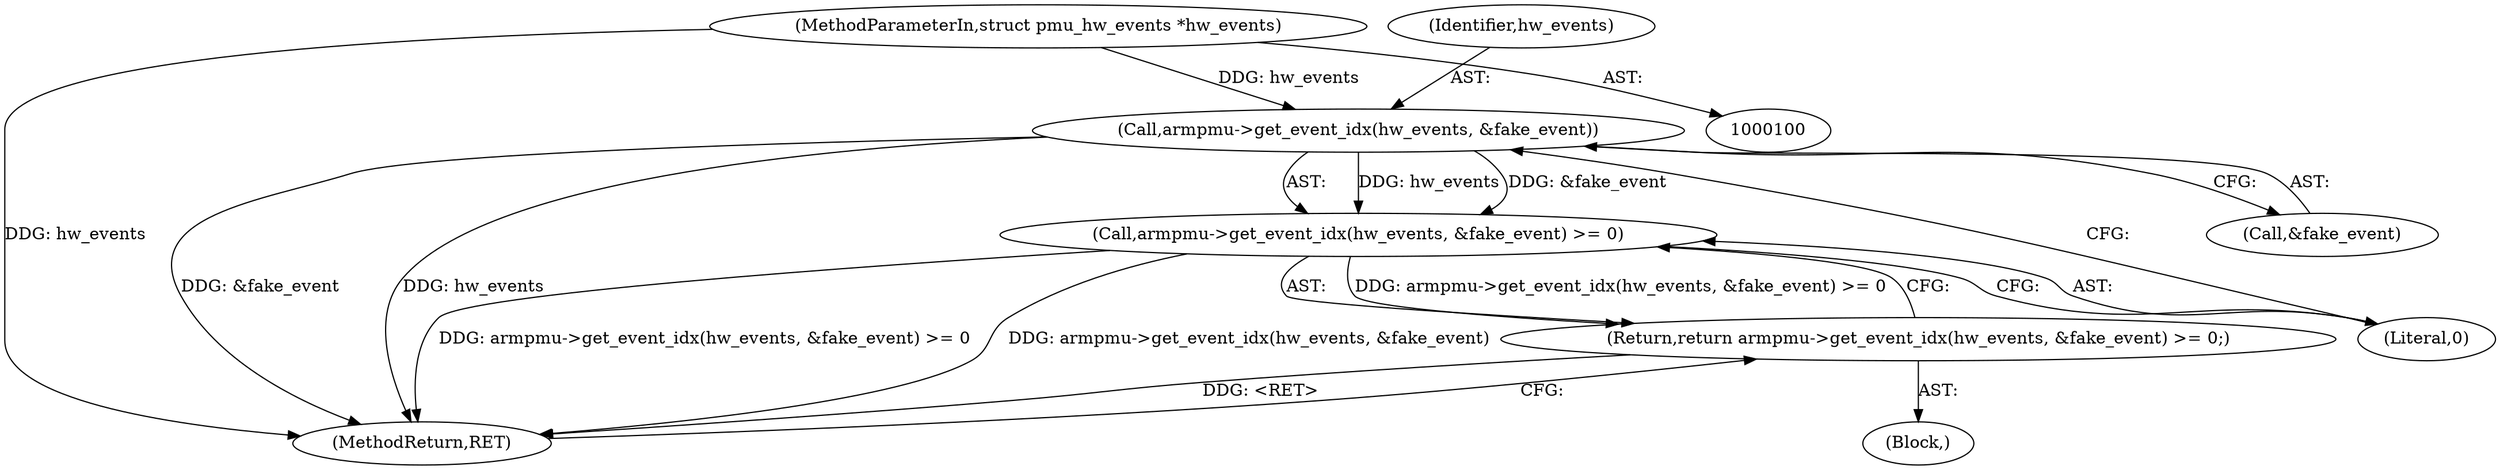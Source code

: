 digraph "0_linux_8fff105e13041e49b82f92eef034f363a6b1c071@pointer" {
"1000101" [label="(MethodParameterIn,struct pmu_hw_events *hw_events)"];
"1000161" [label="(Call,armpmu->get_event_idx(hw_events, &fake_event))"];
"1000160" [label="(Call,armpmu->get_event_idx(hw_events, &fake_event) >= 0)"];
"1000159" [label="(Return,return armpmu->get_event_idx(hw_events, &fake_event) >= 0;)"];
"1000166" [label="(MethodReturn,RET)"];
"1000165" [label="(Literal,0)"];
"1000162" [label="(Identifier,hw_events)"];
"1000161" [label="(Call,armpmu->get_event_idx(hw_events, &fake_event))"];
"1000103" [label="(Block,)"];
"1000163" [label="(Call,&fake_event)"];
"1000160" [label="(Call,armpmu->get_event_idx(hw_events, &fake_event) >= 0)"];
"1000101" [label="(MethodParameterIn,struct pmu_hw_events *hw_events)"];
"1000159" [label="(Return,return armpmu->get_event_idx(hw_events, &fake_event) >= 0;)"];
"1000101" -> "1000100"  [label="AST: "];
"1000101" -> "1000166"  [label="DDG: hw_events"];
"1000101" -> "1000161"  [label="DDG: hw_events"];
"1000161" -> "1000160"  [label="AST: "];
"1000161" -> "1000163"  [label="CFG: "];
"1000162" -> "1000161"  [label="AST: "];
"1000163" -> "1000161"  [label="AST: "];
"1000165" -> "1000161"  [label="CFG: "];
"1000161" -> "1000166"  [label="DDG: &fake_event"];
"1000161" -> "1000166"  [label="DDG: hw_events"];
"1000161" -> "1000160"  [label="DDG: hw_events"];
"1000161" -> "1000160"  [label="DDG: &fake_event"];
"1000160" -> "1000159"  [label="AST: "];
"1000160" -> "1000165"  [label="CFG: "];
"1000165" -> "1000160"  [label="AST: "];
"1000159" -> "1000160"  [label="CFG: "];
"1000160" -> "1000166"  [label="DDG: armpmu->get_event_idx(hw_events, &fake_event) >= 0"];
"1000160" -> "1000166"  [label="DDG: armpmu->get_event_idx(hw_events, &fake_event)"];
"1000160" -> "1000159"  [label="DDG: armpmu->get_event_idx(hw_events, &fake_event) >= 0"];
"1000159" -> "1000103"  [label="AST: "];
"1000166" -> "1000159"  [label="CFG: "];
"1000159" -> "1000166"  [label="DDG: <RET>"];
}
